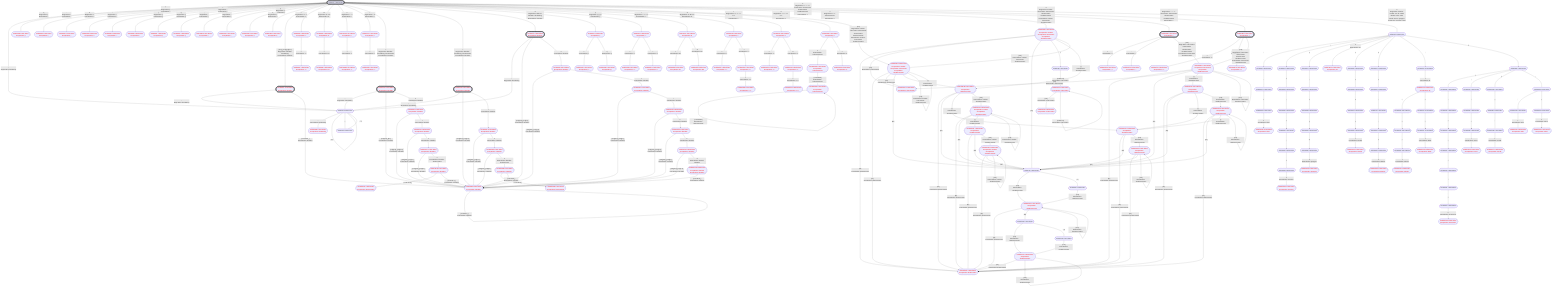 flowchart
classDef c0001 color:#FF0000;
classDef c0010 stroke-dasharray: 10 10;
classDef c0011 stroke-dasharray: 10 10,color:#FF0000;
classDef c0100 fill:#BB66EE;
classDef c0101 fill:#BB66EE,color:#FF0000;
classDef c0110 fill:#BB66EE,stroke-dasharray: 10 10;
classDef c0111 fill:#BB66EE,stroke-dasharray: 10 10,color:#FF0000;
classDef c1000 stroke:#333,stroke-width:4px;
classDef c1001 stroke:#333,stroke-width:4px,color:#FF0000;
classDef c1010 stroke:#333,stroke-width:4px,stroke-dasharray: 10 10;
classDef c1011 stroke:#333,stroke-width:4px,stroke-dasharray: 10 10,color:#FF0000;
classDef c1100 stroke:#333,stroke-width:4px,fill:#BB66EE;
classDef c1101 stroke:#333,stroke-width:4px,fill:#BB66EE,color:#FF0000;
classDef c1110 stroke:#333,stroke-width:4px,fill:#BB66EE,stroke-dasharray: 10 10;
classDef c1111 stroke:#333,stroke-width:4px,fill:#BB66EE,stroke-dasharray: 10 10,color:#FF0000;
miniDFA0(["miniDFA0 1 DFA States"])
class miniDFA0 c1000;
miniDFA1(["miniDFA1 3 DFA States"])
miniDFA55(["miniDFA55 1 DFA States
AcceptToken '}'"])
class miniDFA55 c0001;
miniDFA56(["miniDFA56 1 DFA States
AcceptToken '{'"])
class miniDFA56 c0001;
miniDFA57(["miniDFA57 1 DFA States
AcceptToken ':'"])
class miniDFA57 c0001;
miniDFA58(["miniDFA58 1 DFA States
AcceptToken '?'"])
class miniDFA58 c0001;
miniDFA59(["miniDFA59 1 DFA States
AcceptToken '~'"])
class miniDFA59 c0001;
miniDFA60(["miniDFA60 1 DFA States
AcceptToken '.'"])
class miniDFA60 c0001;
miniDFA61(["miniDFA61 1 DFA States
AcceptToken ']'"])
class miniDFA61 c0001;
miniDFA62(["miniDFA62 1 DFA States
AcceptToken '['"])
class miniDFA62 c0001;
miniDFA63(["miniDFA63 1 DFA States
AcceptToken ';'"])
class miniDFA63 c0001;
miniDFA64(["miniDFA64 1 DFA States
AcceptToken ','"])
class miniDFA64 c0001;
miniDFA65(["miniDFA65 1 DFA States
AcceptToken ')'"])
class miniDFA65 c0001;
miniDFA66(["miniDFA66 1 DFA States
AcceptToken '('"])
class miniDFA66 c0001;
miniDFA67(["miniDFA67 1 DFA States
AcceptToken 'identifier'"])
class miniDFA67 c1001;
miniDFA68(["miniDFA68 1 DFA States
AcceptToken '='"])
class miniDFA68 c0001;
miniDFA69(["miniDFA69 1 DFA States
AcceptToken '%'"])
class miniDFA69 c0001;
miniDFA70(["miniDFA70 1 DFA States
AcceptToken '*'"])
class miniDFA70 c0001;
miniDFA71(["miniDFA71 1 DFA States
AcceptToken '!'"])
class miniDFA71 c0001;
miniDFA72(["miniDFA72 1 DFA States
AcceptToken 'identifier'"])
class miniDFA72 c1001;
miniDFA73(["miniDFA73 1 DFA States
AcceptToken 'identifier'"])
class miniDFA73 c1001;
miniDFA74(["miniDFA74 1 DFA States
AcceptToken 'identifier'"])
class miniDFA74 c1001;
miniDFA75(["miniDFA75 1 DFA States
AcceptToken '|'"])
class miniDFA75 c0001;
miniDFA76(["miniDFA76 1 DFA States
AcceptToken '^'"])
class miniDFA76 c0001;
miniDFA77(["miniDFA77 1 DFA States
AcceptToken '&'"])
class miniDFA77 c0001;
miniDFA78(["miniDFA78 1 DFA States
AcceptToken '>'"])
class miniDFA78 c0001;
miniDFA79(["miniDFA79 1 DFA States
AcceptToken '<'"])
class miniDFA79 c0001;
miniDFA80(["miniDFA80 1 DFA States
AcceptToken '/'"])
class miniDFA80 c0001;
miniDFA81(["miniDFA81 1 DFA States
AcceptToken 'number'
AcceptToken 'intConstant'
AcceptToken 'doubleConstant'"])
class miniDFA81 c0001;
miniDFA82(["miniDFA82 1 DFA States
AcceptToken 'number'
AcceptToken 'intConstant'
AcceptToken 'doubleConstant'"])
class miniDFA82 c0001;
miniDFA83(["miniDFA83 1 DFA States
AcceptToken '-'"])
class miniDFA83 c1001;
miniDFA84(["miniDFA84 1 DFA States
AcceptToken '+'"])
class miniDFA84 c1001;
miniDFA2(["miniDFA2 1 DFA States"])
miniDFA85(["miniDFA85 1 DFA States
AcceptToken 'literalString'"])
class miniDFA85 c0001;
miniDFA3(["miniDFA3 1 DFA States"])
miniDFA86(["miniDFA86 1 DFA States
AcceptToken 'identifier'"])
class miniDFA86 c0001;
miniDFA87(["miniDFA87 1 DFA States
AcceptToken '=='"])
class miniDFA87 c0001;
miniDFA88(["miniDFA88 1 DFA States
AcceptToken '%='"])
class miniDFA88 c0001;
miniDFA89(["miniDFA89 1 DFA States
AcceptToken '*='"])
class miniDFA89 c0001;
miniDFA90(["miniDFA90 1 DFA States
AcceptToken '!='"])
class miniDFA90 c0001;
miniDFA91(["miniDFA91 1 DFA States
AcceptToken 'identifier'"])
class miniDFA91 c0001;
miniDFA92(["miniDFA92 1 DFA States
AcceptToken 'identifier'"])
class miniDFA92 c0001;
miniDFA93(["miniDFA93 1 DFA States
AcceptToken 'identifier'"])
class miniDFA93 c0001;
miniDFA94(["miniDFA94 1 DFA States
AcceptToken '|='"])
class miniDFA94 c0001;
miniDFA95(["miniDFA95 1 DFA States
AcceptToken '||'"])
class miniDFA95 c0001;
miniDFA96(["miniDFA96 1 DFA States
AcceptToken '^='"])
class miniDFA96 c0001;
miniDFA97(["miniDFA97 1 DFA States
AcceptToken '^^'"])
class miniDFA97 c0001;
miniDFA98(["miniDFA98 1 DFA States
AcceptToken '&='"])
class miniDFA98 c0001;
miniDFA99(["miniDFA99 1 DFA States
AcceptToken '&&'"])
class miniDFA99 c0001;
miniDFA100(["miniDFA100 1 DFA States
AcceptToken '>='"])
class miniDFA100 c0001;
miniDFA101(["miniDFA101 1 DFA States
AcceptToken '>>'"])
class miniDFA101 c0001;
miniDFA102(["miniDFA102 1 DFA States
AcceptToken '<='"])
class miniDFA102 c0001;
miniDFA103(["miniDFA103 1 DFA States
AcceptToken '<<'"])
class miniDFA103 c0001;
miniDFA104(["miniDFA104 1 DFA States
AcceptToken 'inlineComment'"])
class miniDFA104 c0001;
miniDFA105(["miniDFA105 1 DFA States
AcceptToken '/='"])
class miniDFA105 c0001;
miniDFA106(["miniDFA106 1 DFA States
AcceptToken 'floatConstant'"])
class miniDFA106 c0001;
miniDFA107(["miniDFA107 1 DFA States
AcceptToken 'uintConstant'"])
class miniDFA107 c0001;
miniDFA4(["miniDFA4 1 DFA States"])
miniDFA108(["miniDFA108 1 DFA States
AcceptToken 'doubleConstant'"])
class miniDFA108 c0001;
miniDFA5(["miniDFA5 1 DFA States"])
miniDFA109(["miniDFA109 1 DFA States
AcceptToken '-='"])
class miniDFA109 c0001;
miniDFA110(["miniDFA110 1 DFA States
AcceptToken '--'"])
class miniDFA110 c0001;
miniDFA111(["miniDFA111 1 DFA States
AcceptToken 'intConstant'
AcceptToken 'doubleConstant'"])
class miniDFA111 c0001;
miniDFA112(["miniDFA112 1 DFA States
AcceptToken '+='"])
class miniDFA112 c0001;
miniDFA113(["miniDFA113 1 DFA States
AcceptToken '++'"])
class miniDFA113 c0001;
miniDFA6(["miniDFA6 1 DFA States"])
miniDFA11(["miniDFA11 1 DFA States"])
miniDFA17(["miniDFA17 1 DFA States"])
miniDFA114(["miniDFA114 1 DFA States
AcceptToken '##'"])
class miniDFA114 c0001;
miniDFA20(["miniDFA20 1 DFA States"])
miniDFA12(["miniDFA12 1 DFA States"])
miniDFA24(["miniDFA24 1 DFA States"])
miniDFA25(["miniDFA25 1 DFA States"])
miniDFA115(["miniDFA115 1 DFA States
AcceptToken 'identifier'"])
class miniDFA115 c0001;
miniDFA116(["miniDFA116 1 DFA States
AcceptToken 'identifier'"])
class miniDFA116 c0001;
miniDFA117(["miniDFA117 1 DFA States
AcceptToken 'identifier'"])
class miniDFA117 c0001;
miniDFA118(["miniDFA118 1 DFA States
AcceptToken '>>='"])
class miniDFA118 c0001;
miniDFA119(["miniDFA119 1 DFA States
AcceptToken '<<='"])
class miniDFA119 c0001;
miniDFA120(["miniDFA120 1 DFA States
AcceptToken 'inlineComment'"])
class miniDFA120 c0001;
miniDFA121(["miniDFA121 1 DFA States
AcceptToken 'doubleConstant'"])
class miniDFA121 c0001;
miniDFA26(["miniDFA26 1 DFA States"])
miniDFA122(["miniDFA122 1 DFA States
AcceptToken 'doubleConstant'"])
class miniDFA122 c0001;
miniDFA123(["miniDFA123 1 DFA States
AcceptToken 'number'
AcceptToken 'doubleConstant'"])
class miniDFA123 c0001;
miniDFA124(["miniDFA124 1 DFA States
AcceptToken 'intConstant'"])
class miniDFA124 c0001;
miniDFA125(["miniDFA125 1 DFA States
AcceptToken 'doubleConstant'"])
class miniDFA125 c0001;
miniDFA21(["miniDFA21 1 DFA States"])
miniDFA18(["miniDFA18 1 DFA States"])
miniDFA27(["miniDFA27 1 DFA States"])
miniDFA28(["miniDFA28 1 DFA States"])
miniDFA31(["miniDFA31 1 DFA States"])
miniDFA126(["miniDFA126 1 DFA States
AcceptToken '#if'"])
class miniDFA126 c0001;
miniDFA32(["miniDFA32 1 DFA States"])
miniDFA19(["miniDFA19 1 DFA States"])
miniDFA30(["miniDFA30 1 DFA States"])
miniDFA33(["miniDFA33 1 DFA States"])
miniDFA127(["miniDFA127 1 DFA States
AcceptToken 'identifier'"])
class miniDFA127 c0001;
miniDFA128(["miniDFA128 1 DFA States
AcceptToken 'identifier'"])
class miniDFA128 c0001;
miniDFA129(["miniDFA129 1 DFA States
AcceptToken 'identifier'"])
class miniDFA129 c0001;
miniDFA34(["miniDFA34 1 DFA States"])
miniDFA130(["miniDFA130 1 DFA States
AcceptToken 'doubleConstant'"])
class miniDFA130 c0001;
miniDFA131(["miniDFA131 1 DFA States
AcceptToken 'doubleConstant'"])
class miniDFA131 c0001;
miniDFA132(["miniDFA132 1 DFA States
AcceptToken 'uintConstant'"])
class miniDFA132 c0001;
miniDFA133(["miniDFA133 1 DFA States
AcceptToken 'doubleConstant'"])
class miniDFA133 c0001;
miniDFA35(["miniDFA35 1 DFA States"])
miniDFA36(["miniDFA36 1 DFA States"])
miniDFA38(["miniDFA38 1 DFA States"])
miniDFA13(["miniDFA13 1 DFA States"])
miniDFA7(["miniDFA7 1 DFA States"])
miniDFA29(["miniDFA29 1 DFA States"])
miniDFA14(["miniDFA14 1 DFA States"])
miniDFA15(["miniDFA15 1 DFA States"])
miniDFA39(["miniDFA39 1 DFA States"])
miniDFA8(["miniDFA8 1 DFA States"])
miniDFA42(["miniDFA42 1 DFA States"])
miniDFA43(["miniDFA43 1 DFA States"])
miniDFA134(["miniDFA134 1 DFA States
AcceptToken 'identifier'"])
class miniDFA134 c0001;
miniDFA135(["miniDFA135 1 DFA States
AcceptToken 'boolConstant'"])
class miniDFA135 c0001;
miniDFA136(["miniDFA136 1 DFA States
AcceptToken 'identifier'"])
class miniDFA136 c0001;
miniDFA137(["miniDFA137 1 DFA States
AcceptToken 'doubleConstant'"])
class miniDFA137 c0001;
miniDFA44(["miniDFA44 1 DFA States"])
miniDFA138(["miniDFA138 1 DFA States
AcceptToken 'number'
AcceptToken 'doubleConstant'"])
class miniDFA138 c0001;
miniDFA139(["miniDFA139 1 DFA States
AcceptToken '#line'"])
class miniDFA139 c0001;
miniDFA9(["miniDFA9 1 DFA States"])
miniDFA45(["miniDFA45 1 DFA States"])
miniDFA46(["miniDFA46 1 DFA States"])
miniDFA22(["miniDFA22 1 DFA States"])
miniDFA16(["miniDFA16 1 DFA States"])
miniDFA47(["miniDFA47 1 DFA States"])
miniDFA23(["miniDFA23 1 DFA States"])
miniDFA48(["miniDFA48 1 DFA States"])
miniDFA49(["miniDFA49 1 DFA States"])
miniDFA140(["miniDFA140 1 DFA States
AcceptToken '#elif'"])
class miniDFA140 c0001;
miniDFA141(["miniDFA141 1 DFA States
AcceptToken '#else'"])
class miniDFA141 c0001;
miniDFA142(["miniDFA142 1 DFA States
AcceptToken 'boolConstant'"])
class miniDFA142 c0001;
miniDFA143(["miniDFA143 1 DFA States
AcceptToken 'identifier'"])
class miniDFA143 c0001;
miniDFA40(["miniDFA40 1 DFA States"])
miniDFA50(["miniDFA50 1 DFA States"])
miniDFA144(["miniDFA144 1 DFA States
AcceptToken '#undef'"])
class miniDFA144 c0001;
miniDFA51(["miniDFA51 1 DFA States"])
miniDFA52(["miniDFA52 1 DFA States"])
miniDFA145(["miniDFA145 1 DFA States
AcceptToken '#ifdef'"])
class miniDFA145 c0001;
miniDFA37(["miniDFA37 1 DFA States"])
miniDFA146(["miniDFA146 1 DFA States
AcceptToken '#error'"])
class miniDFA146 c0001;
miniDFA147(["miniDFA147 1 DFA States
AcceptToken '#endif'"])
class miniDFA147 c0001;
miniDFA148(["miniDFA148 1 DFA States
AcceptToken 'defined'
AcceptToken 'identifier'"])
class miniDFA148 c0001;
miniDFA53(["miniDFA53 1 DFA States"])
miniDFA149(["miniDFA149 1 DFA States
AcceptToken '#pragma'"])
class miniDFA149 c0001;
miniDFA150(["miniDFA150 1 DFA States
AcceptToken '#define'"])
class miniDFA150 c0001;
miniDFA151(["miniDFA151 1 DFA States
AcceptToken '#ifndef'"])
class miniDFA151 c0001;
miniDFA10(["miniDFA10 1 DFA States"])
miniDFA152(["miniDFA152 1 DFA States
AcceptToken '#version'"])
class miniDFA152 c0001;
miniDFA41(["miniDFA41 1 DFA States"])
miniDFA54(["miniDFA54 1 DFA States"])
miniDFA153(["miniDFA153 1 DFA States
AcceptToken '#extension'"])
class miniDFA153 c0001;
miniDFA0 -->|"#34;
BeginToken 'literalString' "|miniDFA1
miniDFA0 -->|"}
BeginToken '}' 
ExtendToken '}' "|miniDFA55
miniDFA0 -->|"#92;{
BeginToken '{' 
ExtendToken '{' "|miniDFA56
miniDFA0 -->|":
BeginToken ':' 
ExtendToken ':' "|miniDFA57
miniDFA0 -->|"#92;?
BeginToken '?' 
ExtendToken '?' "|miniDFA58
miniDFA0 -->|"~
BeginToken '~' 
ExtendToken '~' "|miniDFA59
miniDFA0 -->|"#92;.
BeginToken '.' 
ExtendToken '.' "|miniDFA60
miniDFA0 -->|"]
BeginToken ']' 
ExtendToken ']' "|miniDFA61
miniDFA0 -->|"#92;[
BeginToken '[' 
ExtendToken '[' "|miniDFA62
miniDFA0 -->|";
BeginToken ';' 
ExtendToken ';' "|miniDFA63
miniDFA0 -->|",
BeginToken ',' 
ExtendToken ',' "|miniDFA64
miniDFA0 -->|"#92;)
BeginToken ')' 
ExtendToken ')' "|miniDFA65
miniDFA0 -->|"#92;(
BeginToken '(' 
ExtendToken '(' "|miniDFA66
miniDFA0 -->|"[A-Z]_[a-c]e[g-s][u-z]
BeginToken 'identifier' 'literalString' 
ExtendToken 'identifier' "|miniDFA67
miniDFA0 -->|"=
BeginToken '==' '=' 
ExtendToken '=' "|miniDFA68
miniDFA0 -->|"%
BeginToken '%' '%=' 
ExtendToken '%' "|miniDFA69
miniDFA0 -->|"#92;#42;
BeginToken '#42;' '#42;=' 
ExtendToken '#42;' "|miniDFA70
miniDFA0 -->|"!
BeginToken '!' '!=' 
ExtendToken '!' "|miniDFA71
miniDFA0 -->|"f
BeginToken 'identifier' 'literalString' 'boolConstant' 
ExtendToken 'identifier' "|miniDFA72
miniDFA0 -->|"t
BeginToken 'identifier' 'literalString' 'boolConstant' 
ExtendToken 'identifier' "|miniDFA73
miniDFA0 -->|"d
BeginToken 'defined' 'identifier' 'literalString' 
ExtendToken 'identifier' "|miniDFA74
miniDFA0 -->|"#92;|
BeginToken '|' '||' '|=' 
ExtendToken '|' "|miniDFA75
miniDFA0 -->|"^
BeginToken '^' '^^' '^=' 
ExtendToken '^' "|miniDFA76
miniDFA0 -->|"&
BeginToken '&' '&&' '&=' 
ExtendToken '&' "|miniDFA77
miniDFA0 -->|">
BeginToken '>>' '>' '>=' '>>=' 
ExtendToken '>' "|miniDFA78
miniDFA0 -->|"#92;<
BeginToken '<<' '<' '<=' '<<=' 
ExtendToken '<' "|miniDFA79
miniDFA0 -->|"#92;/
BeginToken '/' '/=' 'inlineComment' 
ExtendToken '/' "|miniDFA80
miniDFA0 -->|"[1-9]
BeginToken 'number' 'intConstant' 'uintConstant' 'floatConstant' 'doubleConstant' 
ExtendToken 'number' 'intConstant' 'doubleConstant' "|miniDFA81
miniDFA0 -->|"0
BeginToken 'number' 'intConstant' 'uintConstant' 'floatConstant' 'doubleConstant' 
ExtendToken 'number' 'intConstant' 'doubleConstant' "|miniDFA82
miniDFA0 -->|"-
BeginToken '--' '-' '-=' 'intConstant' 'uintConstant' 'floatConstant' 'doubleConstant' 
ExtendToken '-' "|miniDFA83
miniDFA0 -->|"#92;+
BeginToken '++' '+' '+=' 'intConstant' 'uintConstant' 'floatConstant' 'doubleConstant' 
ExtendToken '+' "|miniDFA84
miniDFA0 -->|"#35;
BeginToken '#35;define' '#35;undef' '#35;#35;' '#35;if' '#35;ifdef' '#35;ifndef' '#35;else' '#35;elif' '#35;endif' '#35;error' '#35;pragma' '#35;extension' '#35;version' '#35;line' "|miniDFA2
miniDFA1 -->|"#34;
ExtendToken 'literalString' "|miniDFA85
miniDFA1 -->|"[^#92;#92;#34;]"|miniDFA1
miniDFA1 -->|"#92;#92;"|miniDFA3
miniDFA67 -->|"#34;
BeginToken 'literalString' "|miniDFA1
miniDFA67 -->|"[a-zA-Z0-9_]
ExtendToken 'identifier' "|miniDFA86
miniDFA68 -->|"=
ExtendToken '==' "|miniDFA87
miniDFA69 -->|"=
ExtendToken '%=' "|miniDFA88
miniDFA70 -->|"=
ExtendToken '#42;=' "|miniDFA89
miniDFA71 -->|"=
ExtendToken '!=' "|miniDFA90
miniDFA72 -->|"#34;
BeginToken 'literalString' "|miniDFA1
miniDFA72 -->|"[0-9][A-Z]_[b-z]
ExtendToken 'identifier' "|miniDFA86
miniDFA72 -->|"a
ExtendToken 'identifier' "|miniDFA91
miniDFA73 -->|"#34;
BeginToken 'literalString' "|miniDFA1
miniDFA73 -->|"[0-9][A-Z]_[a-q][s-z]
ExtendToken 'identifier' "|miniDFA86
miniDFA73 -->|"r
ExtendToken 'identifier' "|miniDFA92
miniDFA74 -->|"#34;
BeginToken 'literalString' "|miniDFA1
miniDFA74 -->|"[0-9][A-Z]_[a-d][f-z]
ExtendToken 'identifier' "|miniDFA86
miniDFA74 -->|"e
ExtendToken 'identifier' "|miniDFA93
miniDFA75 -->|"=
ExtendToken '|=' "|miniDFA94
miniDFA75 -->|"#92;|
ExtendToken '||' "|miniDFA95
miniDFA76 -->|"=
ExtendToken '^=' "|miniDFA96
miniDFA76 -->|"^
ExtendToken '^^' "|miniDFA97
miniDFA77 -->|"=
ExtendToken '&=' "|miniDFA98
miniDFA77 -->|"&
ExtendToken '&&' "|miniDFA99
miniDFA78 -->|"=
ExtendToken '>=' "|miniDFA100
miniDFA78 -->|">
ExtendToken '>>' "|miniDFA101
miniDFA79 -->|"=
ExtendToken '<=' "|miniDFA102
miniDFA79 -->|"#92;<
ExtendToken '<<' "|miniDFA103
miniDFA80 -->|"#92;/
ExtendToken 'inlineComment' "|miniDFA104
miniDFA80 -->|"=
ExtendToken '/=' "|miniDFA105
miniDFA81 -->|"[fF]
ExtendToken 'floatConstant' "|miniDFA106
miniDFA81 -->|"[uU]
ExtendToken 'uintConstant' "|miniDFA107
miniDFA81 -->|"[Ee]"|miniDFA4
miniDFA81 -->|"[.]
ExtendToken 'doubleConstant' "|miniDFA108
miniDFA81 -->|"[0-9]
ExtendToken 'number' 'intConstant' 'doubleConstant' "|miniDFA81
miniDFA82 -->|"[fF]
ExtendToken 'floatConstant' "|miniDFA106
miniDFA82 -->|"[uU]
ExtendToken 'uintConstant' "|miniDFA107
miniDFA82 -->|"[Ee]"|miniDFA4
miniDFA82 -->|"x"|miniDFA5
miniDFA82 -->|"[.]
ExtendToken 'doubleConstant' "|miniDFA108
miniDFA82 -->|"[0-9]
ExtendToken 'number' 'intConstant' 'doubleConstant' "|miniDFA81
miniDFA83 -->|"=
ExtendToken '-=' "|miniDFA109
miniDFA83 -->|"-
ExtendToken '--' "|miniDFA110
miniDFA83 -->|"[0-9]
BeginToken 'intConstant' 'uintConstant' 'floatConstant' 'doubleConstant' 
ExtendToken 'intConstant' 'doubleConstant' "|miniDFA111
miniDFA84 -->|"=
ExtendToken '+=' "|miniDFA112
miniDFA84 -->|"#92;+
ExtendToken '++' "|miniDFA113
miniDFA84 -->|"[0-9]
BeginToken 'intConstant' 'uintConstant' 'floatConstant' 'doubleConstant' 
ExtendToken 'intConstant' 'doubleConstant' "|miniDFA111
miniDFA2 -->|"l"|miniDFA6
miniDFA2 -->|"v"|miniDFA11
miniDFA2 -->|"p"|miniDFA17
miniDFA2 -->|"#35;
ExtendToken '#35;#35;' "|miniDFA114
miniDFA2 -->|"u"|miniDFA20
miniDFA2 -->|"d"|miniDFA12
miniDFA2 -->|"i"|miniDFA24
miniDFA2 -->|"e"|miniDFA25
miniDFA3 -->|"[#32;-~]"|miniDFA1
miniDFA86 -->|"[a-zA-Z0-9_]
ExtendToken 'identifier' "|miniDFA86
miniDFA91 -->|"[0-9][A-Z]_[a-k][m-z]
ExtendToken 'identifier' "|miniDFA86
miniDFA91 -->|"l
ExtendToken 'identifier' "|miniDFA115
miniDFA92 -->|"[0-9][A-Z]_[a-t][v-z]
ExtendToken 'identifier' "|miniDFA86
miniDFA92 -->|"u
ExtendToken 'identifier' "|miniDFA116
miniDFA93 -->|"[0-9][A-Z]_[a-e][g-z]
ExtendToken 'identifier' "|miniDFA86
miniDFA93 -->|"f
ExtendToken 'identifier' "|miniDFA117
miniDFA101 -->|"=
ExtendToken '>>=' "|miniDFA118
miniDFA103 -->|"=
ExtendToken '<<=' "|miniDFA119
miniDFA104 -->|"[^#92;n#92;r#92;u0000]
ExtendToken 'inlineComment' "|miniDFA120
miniDFA4 -->|"[0-9]
ExtendToken 'doubleConstant' "|miniDFA121
miniDFA4 -->|"[-+]"|miniDFA26
miniDFA108 -->|"[fF]
ExtendToken 'floatConstant' "|miniDFA106
miniDFA108 -->|"[Ee]"|miniDFA4
miniDFA108 -->|"[.]
ExtendToken 'doubleConstant' "|miniDFA122
miniDFA108 -->|"[0-9]
ExtendToken 'number' 'doubleConstant' "|miniDFA123
miniDFA5 -->|"[0-9A-Fa-f]
ExtendToken 'intConstant' "|miniDFA124
miniDFA111 -->|"[fF]
ExtendToken 'floatConstant' "|miniDFA106
miniDFA111 -->|"[uU]
ExtendToken 'uintConstant' "|miniDFA107
miniDFA111 -->|"[Ee]"|miniDFA4
miniDFA111 -->|"[.]
ExtendToken 'doubleConstant' "|miniDFA125
miniDFA111 -->|"[0-9]
ExtendToken 'intConstant' 'doubleConstant' "|miniDFA111
miniDFA6 -->|"i"|miniDFA21
miniDFA11 -->|"e"|miniDFA18
miniDFA17 -->|"r"|miniDFA27
miniDFA20 -->|"n"|miniDFA28
miniDFA12 -->|"e"|miniDFA31
miniDFA24 -->|"f
ExtendToken '#35;if' "|miniDFA126
miniDFA25 -->|"x"|miniDFA32
miniDFA25 -->|"r"|miniDFA19
miniDFA25 -->|"n"|miniDFA30
miniDFA25 -->|"l"|miniDFA33
miniDFA115 -->|"[0-9][A-Z]_[a-r][t-z]
ExtendToken 'identifier' "|miniDFA86
miniDFA115 -->|"s
ExtendToken 'identifier' "|miniDFA127
miniDFA116 -->|"[0-9][A-Z]_[a-d][f-z]
ExtendToken 'identifier' "|miniDFA86
miniDFA116 -->|"e
ExtendToken 'identifier' 'boolConstant' "|miniDFA128
miniDFA117 -->|"[0-9][A-Z]_[a-h][j-z]
ExtendToken 'identifier' "|miniDFA86
miniDFA117 -->|"i
ExtendToken 'identifier' "|miniDFA129
miniDFA120 -->|"[^#92;n#92;r#92;u0000]
ExtendToken 'inlineComment' "|miniDFA120
miniDFA121 -->|"[fF]
ExtendToken 'floatConstant' "|miniDFA106
miniDFA121 -->|"[Ee]"|miniDFA34
miniDFA121 -->|"[0-9]
ExtendToken 'doubleConstant' "|miniDFA121
miniDFA26 -->|"[0-9]
ExtendToken 'doubleConstant' "|miniDFA121
miniDFA122 -->|"[fF]
ExtendToken 'floatConstant' "|miniDFA106
miniDFA122 -->|"[Ee]"|miniDFA4
miniDFA122 -->|"[0-9]
ExtendToken 'doubleConstant' "|miniDFA130
miniDFA123 -->|"[fF]
ExtendToken 'floatConstant' "|miniDFA106
miniDFA123 -->|"[Ee]"|miniDFA4
miniDFA123 -->|"[.]
ExtendToken 'doubleConstant' "|miniDFA131
miniDFA123 -->|"[0-9]
ExtendToken 'number' 'doubleConstant' "|miniDFA123
miniDFA124 -->|"[uU]
ExtendToken 'uintConstant' "|miniDFA132
miniDFA124 -->|"[0-9A-Fa-f]
ExtendToken 'intConstant' "|miniDFA124
miniDFA125 -->|"[fF]
ExtendToken 'floatConstant' "|miniDFA106
miniDFA125 -->|"[Ee]"|miniDFA4
miniDFA125 -->|"[.]
ExtendToken 'doubleConstant' "|miniDFA122
miniDFA125 -->|"[0-9]
ExtendToken 'doubleConstant' "|miniDFA133
miniDFA21 -->|"n"|miniDFA35
miniDFA18 -->|"r"|miniDFA36
miniDFA27 -->|"a"|miniDFA38
miniDFA28 -->|"d"|miniDFA13
miniDFA31 -->|"f"|miniDFA7
miniDFA126 -->|"n"|miniDFA29
miniDFA126 -->|"d"|miniDFA14
miniDFA32 -->|"t"|miniDFA15
miniDFA19 -->|"r"|miniDFA39
miniDFA30 -->|"d"|miniDFA8
miniDFA33 -->|"i"|miniDFA42
miniDFA33 -->|"s"|miniDFA43
miniDFA127 -->|"[0-9][A-Z]_[a-d][f-z]
ExtendToken 'identifier' "|miniDFA86
miniDFA127 -->|"e
ExtendToken 'identifier' 'boolConstant' "|miniDFA134
miniDFA128 -->|"[^a-zA-Z0-9_]"|miniDFA135
miniDFA128 -->|"[a-zA-Z0-9_]
ExtendToken 'identifier' "|miniDFA86
miniDFA129 -->|"[0-9][A-Z]_[a-m][o-z]
ExtendToken 'identifier' "|miniDFA86
miniDFA129 -->|"n
ExtendToken 'identifier' "|miniDFA136
miniDFA34 -->|"[0-9]
ExtendToken 'doubleConstant' "|miniDFA137
miniDFA34 -->|"[-+]"|miniDFA44
miniDFA130 -->|"[fF]
ExtendToken 'floatConstant' "|miniDFA106
miniDFA130 -->|"[Ee]"|miniDFA4
miniDFA130 -->|"[0-9]
ExtendToken 'doubleConstant' "|miniDFA130
miniDFA131 -->|"[fF]
ExtendToken 'floatConstant' "|miniDFA106
miniDFA131 -->|"[Ee]"|miniDFA4
miniDFA131 -->|"[0-9]
ExtendToken 'number' 'doubleConstant' "|miniDFA138
miniDFA133 -->|"[fF]
ExtendToken 'floatConstant' "|miniDFA106
miniDFA133 -->|"[Ee]"|miniDFA4
miniDFA133 -->|"[.]
ExtendToken 'doubleConstant' "|miniDFA122
miniDFA133 -->|"[0-9]
ExtendToken 'doubleConstant' "|miniDFA133
miniDFA35 -->|"e
ExtendToken '#35;line' "|miniDFA139
miniDFA36 -->|"s"|miniDFA9
miniDFA38 -->|"g"|miniDFA45
miniDFA13 -->|"e"|miniDFA46
miniDFA7 -->|"i"|miniDFA22
miniDFA29 -->|"d"|miniDFA16
miniDFA14 -->|"e"|miniDFA47
miniDFA15 -->|"e"|miniDFA23
miniDFA39 -->|"o"|miniDFA48
miniDFA8 -->|"i"|miniDFA49
miniDFA42 -->|"f
ExtendToken '#35;elif' "|miniDFA140
miniDFA43 -->|"e
ExtendToken '#35;else' "|miniDFA141
miniDFA134 -->|"[^a-zA-Z0-9_]"|miniDFA142
miniDFA134 -->|"[a-zA-Z0-9_]
ExtendToken 'identifier' "|miniDFA86
miniDFA136 -->|"[0-9][A-Z]_[a-d][f-z]
ExtendToken 'identifier' "|miniDFA86
miniDFA136 -->|"e
ExtendToken 'identifier' "|miniDFA143
miniDFA137 -->|"[fF]
ExtendToken 'floatConstant' "|miniDFA106
miniDFA137 -->|"[0-9]
ExtendToken 'doubleConstant' "|miniDFA137
miniDFA44 -->|"[0-9]
ExtendToken 'doubleConstant' "|miniDFA137
miniDFA138 -->|"[fF]
ExtendToken 'floatConstant' "|miniDFA106
miniDFA138 -->|"[Ee]"|miniDFA4
miniDFA138 -->|"[0-9]
ExtendToken 'number' 'doubleConstant' "|miniDFA138
miniDFA9 -->|"i"|miniDFA40
miniDFA45 -->|"m"|miniDFA50
miniDFA46 -->|"f
ExtendToken '#35;undef' "|miniDFA144
miniDFA22 -->|"n"|miniDFA51
miniDFA16 -->|"e"|miniDFA52
miniDFA47 -->|"f
ExtendToken '#35;ifdef' "|miniDFA145
miniDFA23 -->|"n"|miniDFA37
miniDFA48 -->|"r
ExtendToken '#35;error' "|miniDFA146
miniDFA49 -->|"f
ExtendToken '#35;endif' "|miniDFA147
miniDFA143 -->|"[0-9][A-Z]_[a-c][e-z]
ExtendToken 'identifier' "|miniDFA86
miniDFA143 -->|"d
ExtendToken 'defined' 'identifier' "|miniDFA148
miniDFA40 -->|"o"|miniDFA53
miniDFA50 -->|"a
ExtendToken '#35;pragma' "|miniDFA149
miniDFA51 -->|"e
ExtendToken '#35;define' "|miniDFA150
miniDFA52 -->|"f
ExtendToken '#35;ifndef' "|miniDFA151
miniDFA37 -->|"s"|miniDFA10
miniDFA148 -->|"[a-zA-Z0-9_]
ExtendToken 'identifier' "|miniDFA86
miniDFA53 -->|"n
ExtendToken '#35;version' "|miniDFA152
miniDFA10 -->|"i"|miniDFA41
miniDFA41 -->|"o"|miniDFA54
miniDFA54 -->|"n
ExtendToken '#35;extension' "|miniDFA153